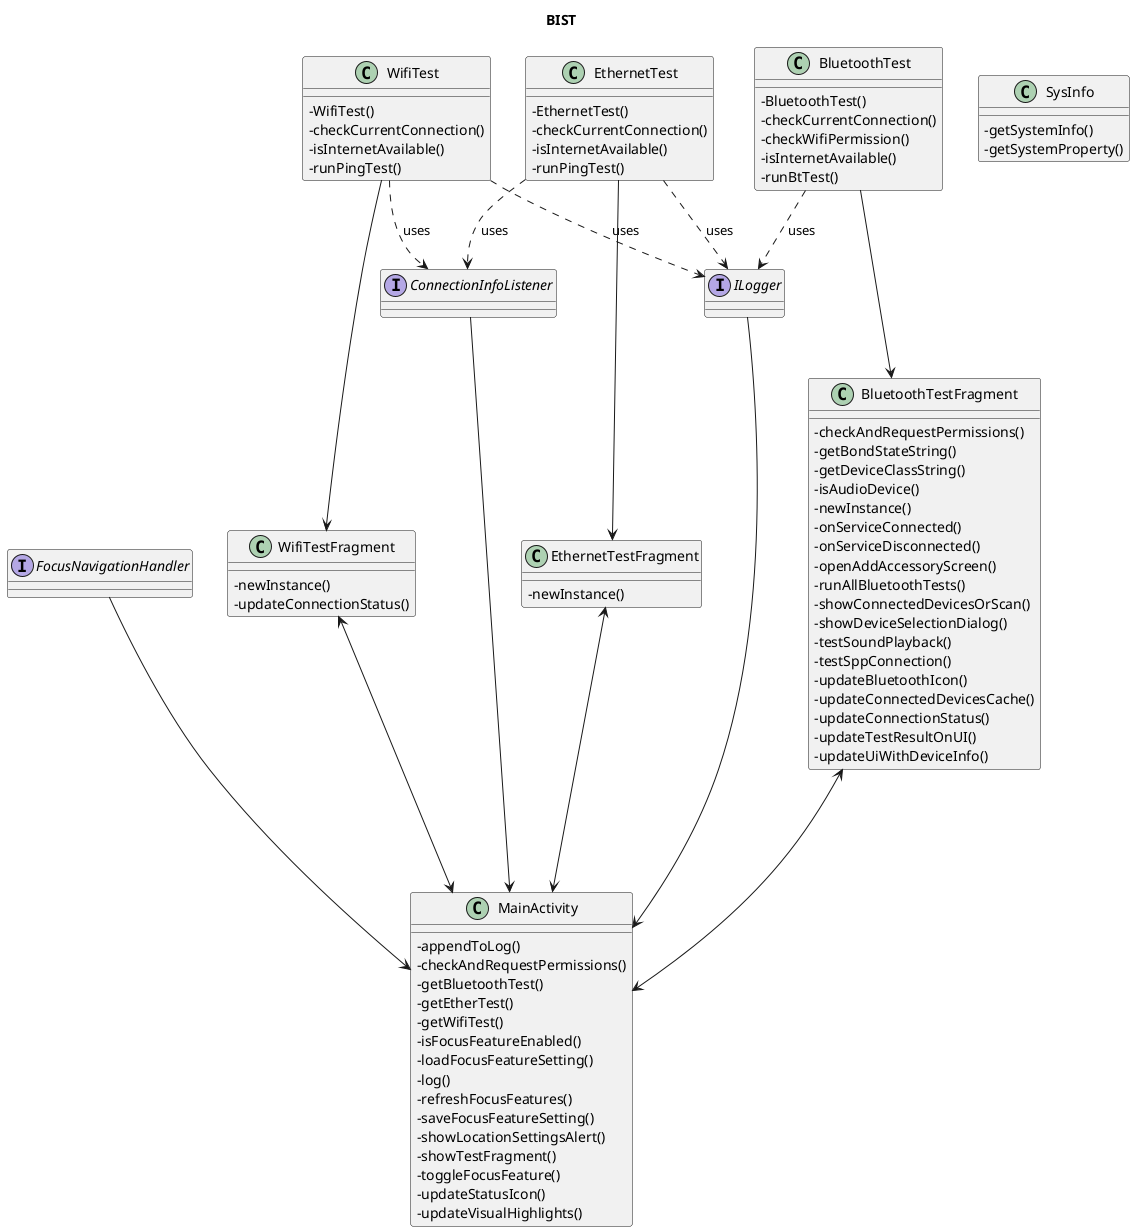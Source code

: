 @startuml

title BIST

skinparam classAttributeIconSize 0

class "MainActivity" {
  - appendToLog()
  - checkAndRequestPermissions()
  - getBluetoothTest()
  - getEtherTest()
  - getWifiTest()
  - isFocusFeatureEnabled()
  - loadFocusFeatureSetting()
  - log()
  - refreshFocusFeatures()
  - saveFocusFeatureSetting()
  - showLocationSettingsAlert()
  - showTestFragment()
  - toggleFocusFeature()
  - updateStatusIcon()
  - updateVisualHighlights()
}

interface "FocusNavigationHandler" {
}

interface "ILogger" {
}

class "SysInfo" {
  - getSystemInfo()
  - getSystemProperty()
}

class "WifiTest" {
  - WifiTest()
  - checkCurrentConnection()
  - isInternetAvailable()
  - runPingTest()
}

interface "ConnectionInfoListener" {
}

class "WifiTestFragment" {
  - newInstance()
  - updateConnectionStatus()
}

class "EthernetTest" {
  - EthernetTest()
  - checkCurrentConnection()
  - isInternetAvailable()
  - runPingTest()
}

class "EthernetTestFragment" {
  - newInstance()
}

class "BluetoothTest" {
  - BluetoothTest()
  - checkCurrentConnection()
  - checkWifiPermission()
  - isInternetAvailable()
  - runBtTest()
}

class "BluetoothTestFragment" {
  - checkAndRequestPermissions()
  - getBondStateString()
  - getDeviceClassString()
  - isAudioDevice()
  - newInstance()
  - onServiceConnected()
  - onServiceDisconnected()
  - openAddAccessoryScreen()
  - runAllBluetoothTests()
  - showConnectedDevicesOrScan()
  - showDeviceSelectionDialog()
  - testSoundPlayback()
  - testSppConnection()
  - updateBluetoothIcon()
  - updateConnectedDevicesCache()
  - updateConnectionStatus()
  - updateTestResultOnUI()
  - updateUiWithDeviceInfo()
}

' --- 관계 정의 ---
"WifiTestFragment" <---> "MainActivity"
"BluetoothTestFragment" <---> "MainActivity"
"EthernetTestFragment" <---> "MainActivity"

WifiTest ..> ILogger : uses
WifiTest ..> ConnectionInfoListener : uses
WifiTest ---> "WifiTestFragment"

EthernetTest ..> ILogger : uses
EthernetTest ..> ConnectionInfoListener : uses
EthernetTest ---> "EthernetTestFragment"

BluetoothTest ..> ILogger : uses
BluetoothTest ---> "BluetoothTestFragment"

"ILogger" ---> "MainActivity"
"ConnectionInfoListener" ---> "MainActivity"
"FocusNavigationHandler" ---> "MainActivity"

@enduml

